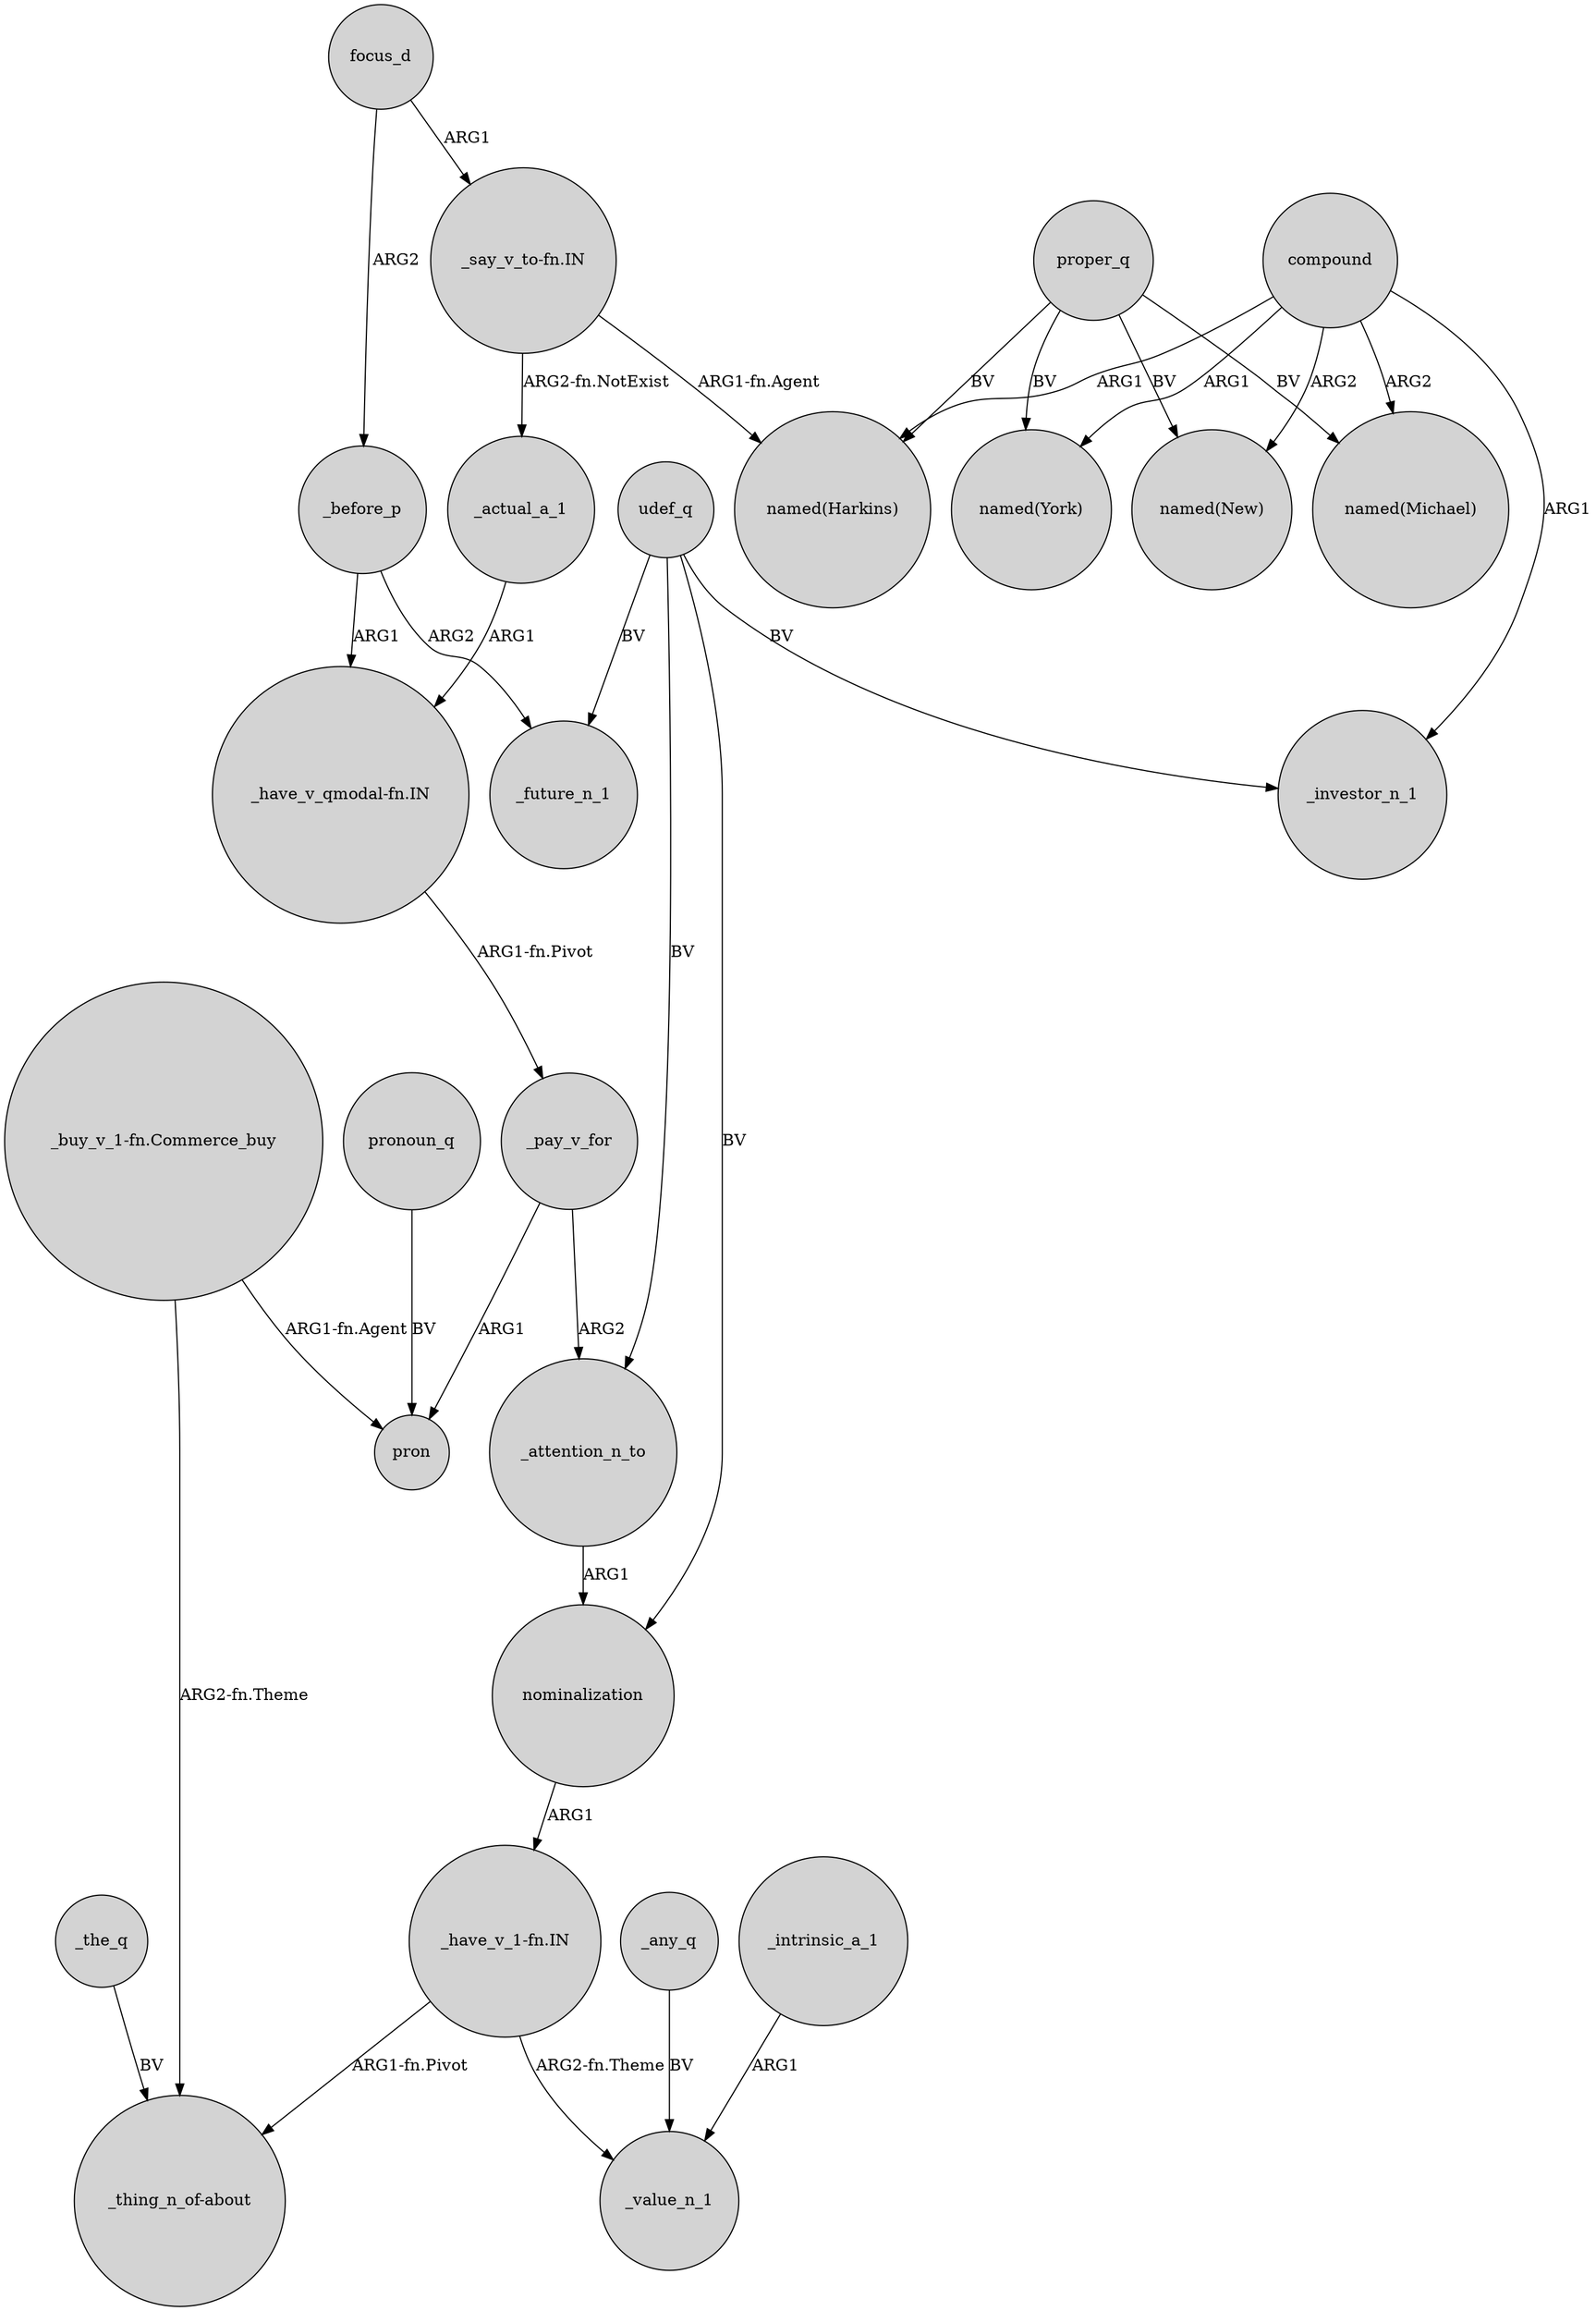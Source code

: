 digraph {
	node [shape=circle style=filled]
	compound -> "named(Harkins)" [label=ARG1]
	"_have_v_1-fn.IN" -> "_thing_n_of-about" [label="ARG1-fn.Pivot"]
	compound -> "named(New)" [label=ARG2]
	"_say_v_to-fn.IN" -> "named(Harkins)" [label="ARG1-fn.Agent"]
	_attention_n_to -> nominalization [label=ARG1]
	udef_q -> _investor_n_1 [label=BV]
	proper_q -> "named(New)" [label=BV]
	udef_q -> _attention_n_to [label=BV]
	"_buy_v_1-fn.Commerce_buy" -> pron [label="ARG1-fn.Agent"]
	"_buy_v_1-fn.Commerce_buy" -> "_thing_n_of-about" [label="ARG2-fn.Theme"]
	proper_q -> "named(Harkins)" [label=BV]
	nominalization -> "_have_v_1-fn.IN" [label=ARG1]
	_pay_v_for -> pron [label=ARG1]
	proper_q -> "named(Michael)" [label=BV]
	"_say_v_to-fn.IN" -> _actual_a_1 [label="ARG2-fn.NotExist"]
	pronoun_q -> pron [label=BV]
	compound -> "named(York)" [label=ARG1]
	focus_d -> _before_p [label=ARG2]
	_any_q -> _value_n_1 [label=BV]
	udef_q -> _future_n_1 [label=BV]
	_before_p -> "_have_v_qmodal-fn.IN" [label=ARG1]
	compound -> _investor_n_1 [label=ARG1]
	udef_q -> nominalization [label=BV]
	"_have_v_1-fn.IN" -> _value_n_1 [label="ARG2-fn.Theme"]
	_intrinsic_a_1 -> _value_n_1 [label=ARG1]
	_actual_a_1 -> "_have_v_qmodal-fn.IN" [label=ARG1]
	"_have_v_qmodal-fn.IN" -> _pay_v_for [label="ARG1-fn.Pivot"]
	_the_q -> "_thing_n_of-about" [label=BV]
	proper_q -> "named(York)" [label=BV]
	_before_p -> _future_n_1 [label=ARG2]
	compound -> "named(Michael)" [label=ARG2]
	_pay_v_for -> _attention_n_to [label=ARG2]
	focus_d -> "_say_v_to-fn.IN" [label=ARG1]
}
